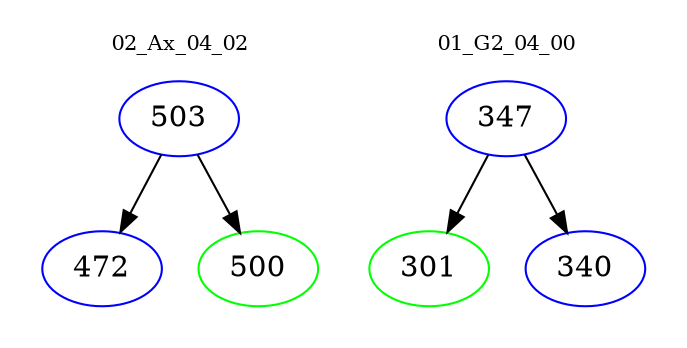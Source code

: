 digraph{
subgraph cluster_0 {
color = white
label = "02_Ax_04_02";
fontsize=10;
T0_503 [label="503", color="blue"]
T0_503 -> T0_472 [color="black"]
T0_472 [label="472", color="blue"]
T0_503 -> T0_500 [color="black"]
T0_500 [label="500", color="green"]
}
subgraph cluster_1 {
color = white
label = "01_G2_04_00";
fontsize=10;
T1_347 [label="347", color="blue"]
T1_347 -> T1_301 [color="black"]
T1_301 [label="301", color="green"]
T1_347 -> T1_340 [color="black"]
T1_340 [label="340", color="blue"]
}
}
